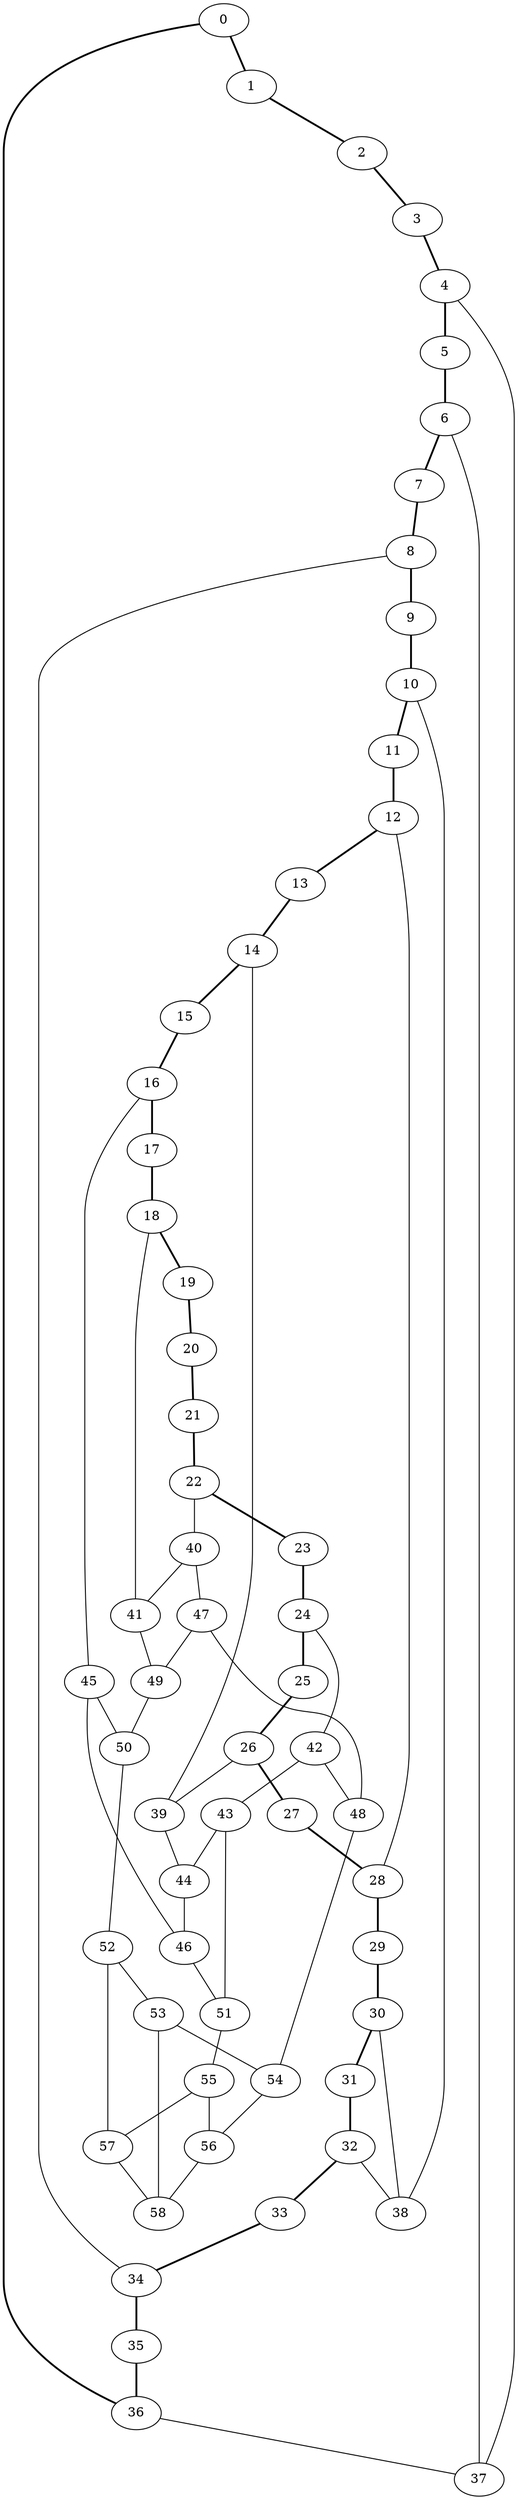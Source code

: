 graph G {
0 [ pos = " 9.00,0.00!" ];
0 -- 1[style=bold];
0 -- 36[style=bold];
1 [ pos = " 8.87,1.52!" ];
1 -- 2[style=bold];
2 [ pos = " 8.49,3.00!" ];
2 -- 3[style=bold];
3 [ pos = " 7.86,4.39!" ];
3 -- 4[style=bold];
4 [ pos = " 7.00,5.65!" ];
4 -- 5[style=bold];
4 -- 37;
5 [ pos = " 5.95,6.76!" ];
5 -- 6[style=bold];
6 [ pos = " 4.72,7.66!" ];
6 -- 7[style=bold];
6 -- 37;
7 [ pos = " 3.36,8.35!" ];
7 -- 8[style=bold];
8 [ pos = " 1.90,8.80!" ];
8 -- 9[style=bold];
8 -- 34;
9 [ pos = " 0.38,8.99!" ];
9 -- 10[style=bold];
10 [ pos = " -1.14,8.93!" ];
10 -- 11[style=bold];
10 -- 38;
11 [ pos = " -2.64,8.61!" ];
11 -- 12[style=bold];
12 [ pos = " -4.05,8.04!" ];
12 -- 13[style=bold];
12 -- 28;
13 [ pos = " -5.35,7.24!" ];
13 -- 14[style=bold];
14 [ pos = " -6.50,6.23!" ];
14 -- 15[style=bold];
14 -- 39;
15 [ pos = " -7.46,5.04!" ];
15 -- 16[style=bold];
16 [ pos = " -8.20,3.71!" ];
16 -- 17[style=bold];
16 -- 45;
17 [ pos = " -8.71,2.27!" ];
17 -- 18[style=bold];
18 [ pos = " -8.97,0.76!" ];
18 -- 19[style=bold];
18 -- 41;
19 [ pos = " -8.97,-0.76!" ];
19 -- 20[style=bold];
20 [ pos = " -8.71,-2.27!" ];
20 -- 21[style=bold];
21 [ pos = " -8.20,-3.71!" ];
21 -- 22[style=bold];
22 [ pos = " -7.46,-5.04!" ];
22 -- 23[style=bold];
22 -- 40;
23 [ pos = " -6.50,-6.23!" ];
23 -- 24[style=bold];
24 [ pos = " -5.35,-7.24!" ];
24 -- 25[style=bold];
24 -- 42;
25 [ pos = " -4.05,-8.04!" ];
25 -- 26[style=bold];
26 [ pos = " -2.64,-8.61!" ];
26 -- 27[style=bold];
26 -- 39;
27 [ pos = " -1.14,-8.93!" ];
27 -- 28[style=bold];
28 [ pos = " 0.38,-8.99!" ];
28 -- 29[style=bold];
29 [ pos = " 1.90,-8.80!" ];
29 -- 30[style=bold];
30 [ pos = " 3.36,-8.35!" ];
30 -- 31[style=bold];
30 -- 38;
31 [ pos = " 4.72,-7.66!" ];
31 -- 32[style=bold];
32 [ pos = " 5.95,-6.76!" ];
32 -- 33[style=bold];
32 -- 38;
33 [ pos = " 7.00,-5.65!" ];
33 -- 34[style=bold];
34 [ pos = " 7.86,-4.39!" ];
34 -- 35[style=bold];
35 [ pos = " 8.49,-3.00!" ];
35 -- 36[style=bold];
36 [ pos = " 8.87,-1.52!" ];
36 -- 37;
39 -- 44;
40 -- 41;
40 -- 47;
41 -- 49;
42 -- 43;
42 -- 48;
43 -- 44;
43 -- 51;
44 -- 46;
45 -- 46;
45 -- 50;
46 -- 51;
47 -- 48;
47 -- 49;
48 -- 54;
49 -- 50;
50 -- 52;
51 -- 55;
52 -- 53;
52 -- 57;
53 -- 54;
53 -- 58;
54 -- 56;
55 -- 56;
55 -- 57;
56 -- 58;
57 -- 58;
}
